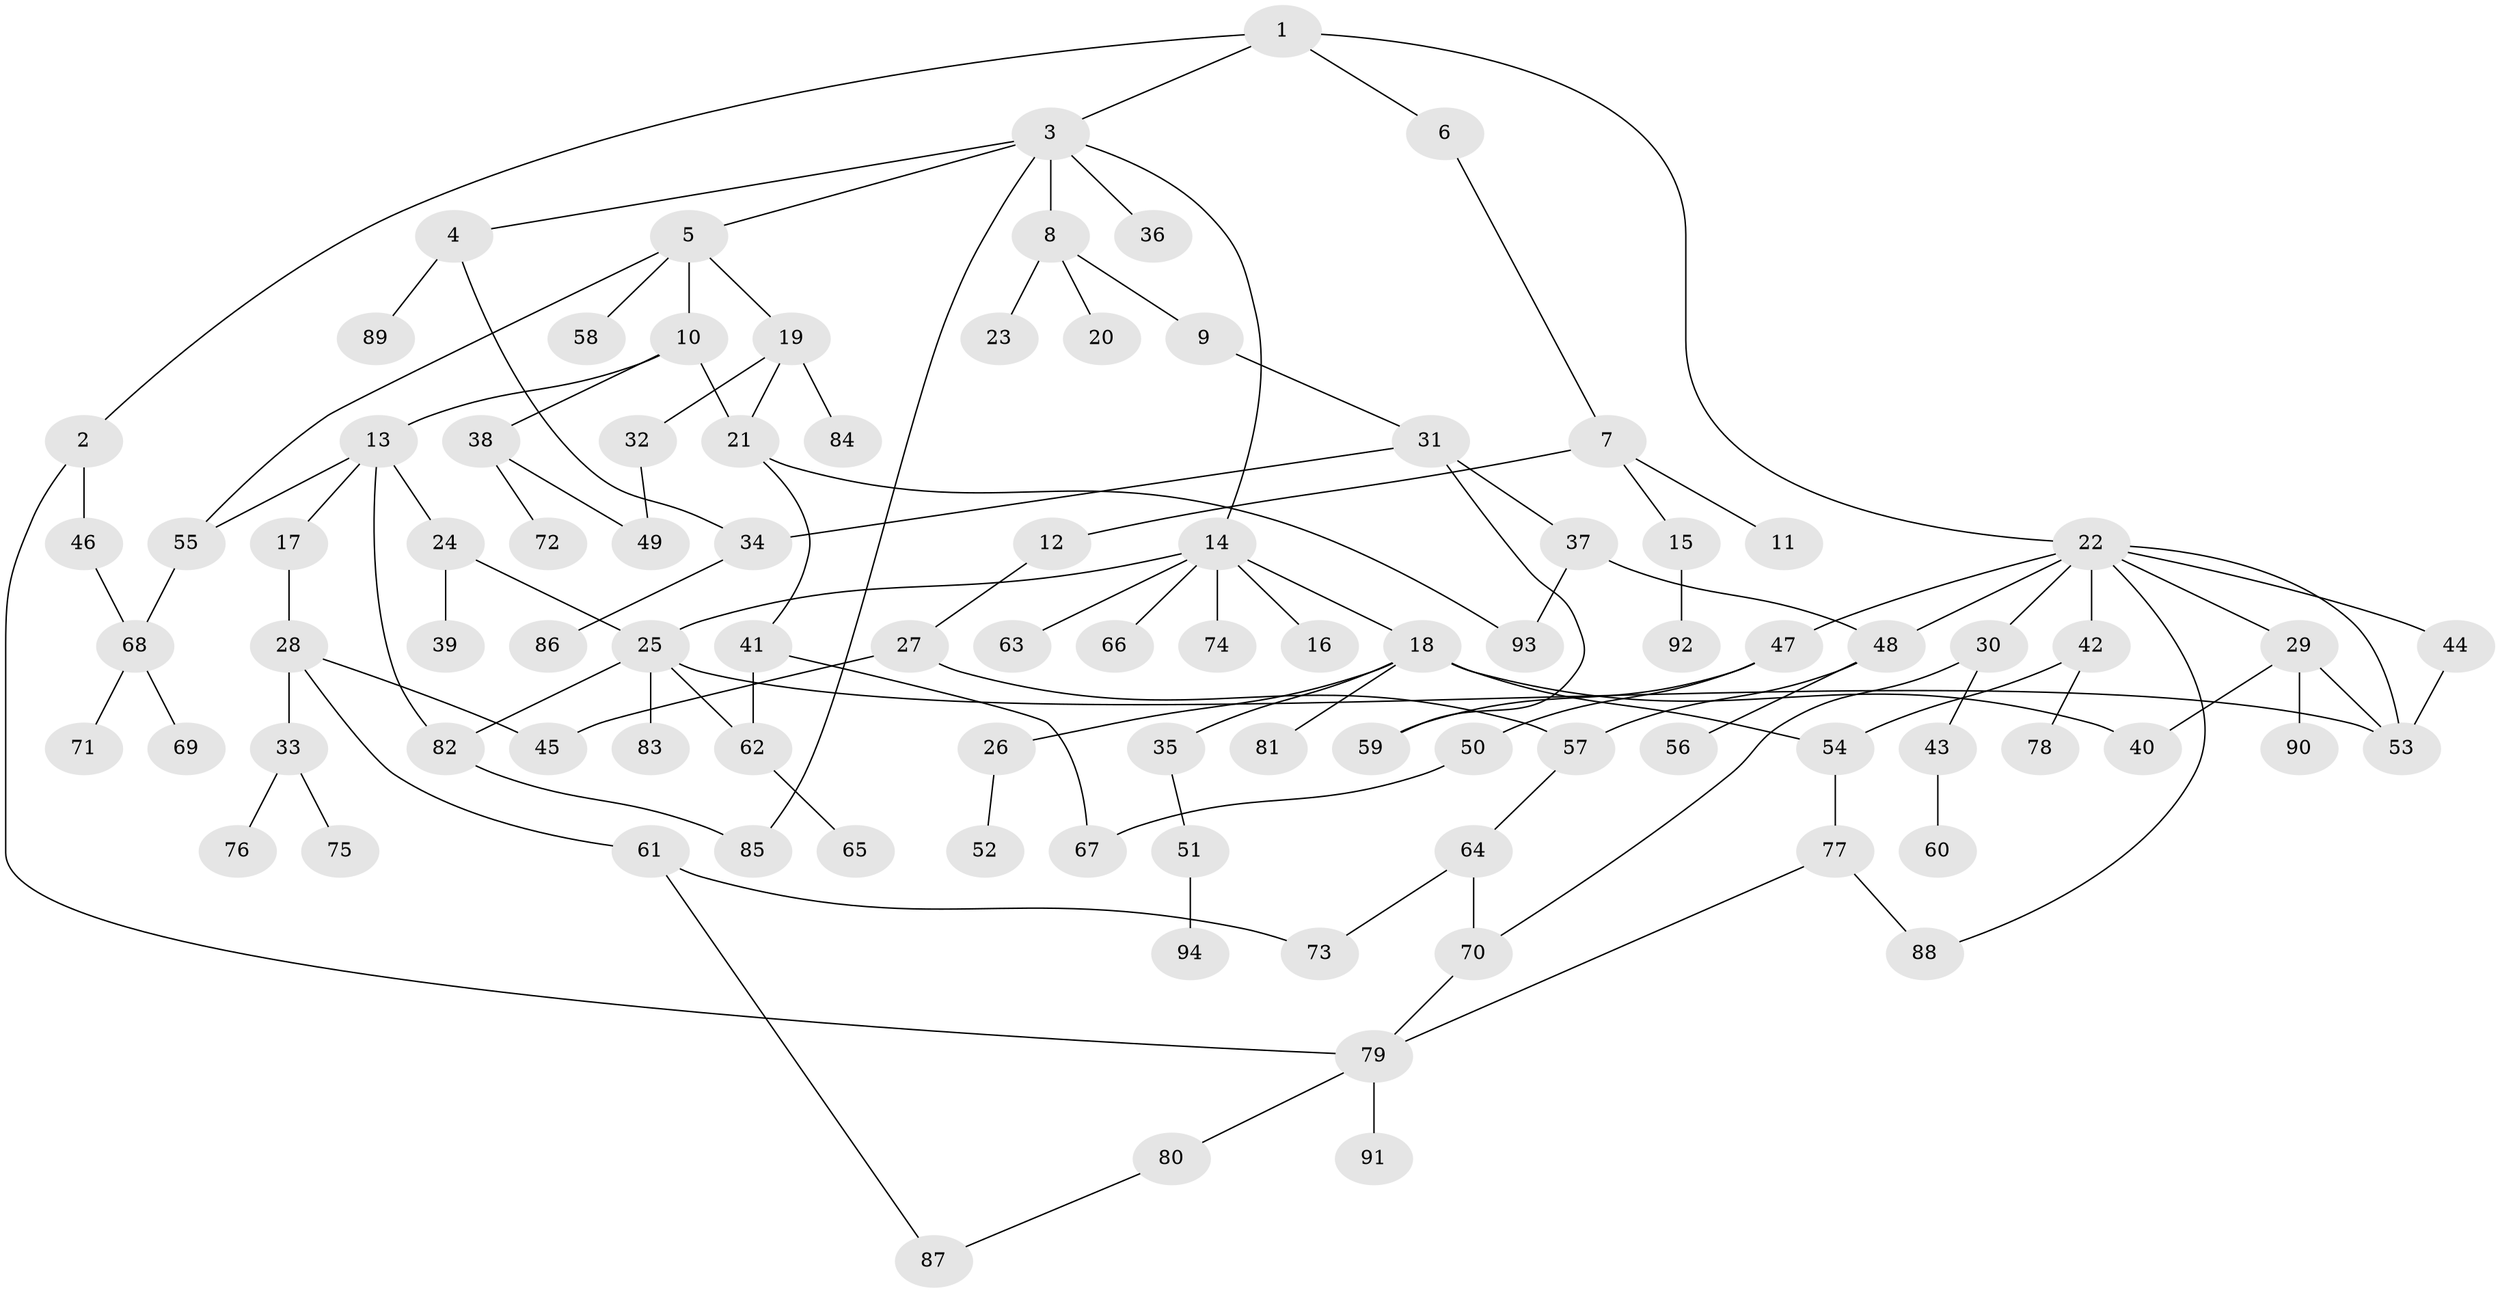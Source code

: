 // coarse degree distribution, {4: 0.12121212121212122, 3: 0.2878787878787879, 6: 0.030303030303030304, 2: 0.3181818181818182, 5: 0.045454545454545456, 1: 0.18181818181818182, 8: 0.015151515151515152}
// Generated by graph-tools (version 1.1) at 2025/49/03/04/25 22:49:14]
// undirected, 94 vertices, 119 edges
graph export_dot {
  node [color=gray90,style=filled];
  1;
  2;
  3;
  4;
  5;
  6;
  7;
  8;
  9;
  10;
  11;
  12;
  13;
  14;
  15;
  16;
  17;
  18;
  19;
  20;
  21;
  22;
  23;
  24;
  25;
  26;
  27;
  28;
  29;
  30;
  31;
  32;
  33;
  34;
  35;
  36;
  37;
  38;
  39;
  40;
  41;
  42;
  43;
  44;
  45;
  46;
  47;
  48;
  49;
  50;
  51;
  52;
  53;
  54;
  55;
  56;
  57;
  58;
  59;
  60;
  61;
  62;
  63;
  64;
  65;
  66;
  67;
  68;
  69;
  70;
  71;
  72;
  73;
  74;
  75;
  76;
  77;
  78;
  79;
  80;
  81;
  82;
  83;
  84;
  85;
  86;
  87;
  88;
  89;
  90;
  91;
  92;
  93;
  94;
  1 -- 2;
  1 -- 3;
  1 -- 6;
  1 -- 22;
  2 -- 46;
  2 -- 79;
  3 -- 4;
  3 -- 5;
  3 -- 8;
  3 -- 14;
  3 -- 36;
  3 -- 85;
  4 -- 34;
  4 -- 89;
  5 -- 10;
  5 -- 19;
  5 -- 55;
  5 -- 58;
  6 -- 7;
  7 -- 11;
  7 -- 12;
  7 -- 15;
  8 -- 9;
  8 -- 20;
  8 -- 23;
  9 -- 31;
  10 -- 13;
  10 -- 38;
  10 -- 21;
  12 -- 27;
  13 -- 17;
  13 -- 24;
  13 -- 82;
  13 -- 55;
  14 -- 16;
  14 -- 18;
  14 -- 63;
  14 -- 66;
  14 -- 74;
  14 -- 25;
  15 -- 92;
  17 -- 28;
  18 -- 26;
  18 -- 35;
  18 -- 40;
  18 -- 81;
  18 -- 54;
  19 -- 21;
  19 -- 32;
  19 -- 84;
  21 -- 41;
  21 -- 93;
  22 -- 29;
  22 -- 30;
  22 -- 42;
  22 -- 44;
  22 -- 47;
  22 -- 48;
  22 -- 88;
  22 -- 53;
  24 -- 25;
  24 -- 39;
  25 -- 62;
  25 -- 83;
  25 -- 82;
  25 -- 53;
  26 -- 52;
  27 -- 45;
  27 -- 57;
  28 -- 33;
  28 -- 45;
  28 -- 61;
  29 -- 90;
  29 -- 53;
  29 -- 40;
  30 -- 43;
  30 -- 70;
  31 -- 37;
  31 -- 59;
  31 -- 34;
  32 -- 49;
  33 -- 75;
  33 -- 76;
  34 -- 86;
  35 -- 51;
  37 -- 93;
  37 -- 48;
  38 -- 49;
  38 -- 72;
  41 -- 62;
  41 -- 67;
  42 -- 54;
  42 -- 78;
  43 -- 60;
  44 -- 53;
  46 -- 68;
  47 -- 50;
  47 -- 59;
  48 -- 56;
  48 -- 57;
  50 -- 67;
  51 -- 94;
  54 -- 77;
  55 -- 68;
  57 -- 64;
  61 -- 73;
  61 -- 87;
  62 -- 65;
  64 -- 73;
  64 -- 70;
  68 -- 69;
  68 -- 71;
  70 -- 79;
  77 -- 79;
  77 -- 88;
  79 -- 80;
  79 -- 91;
  80 -- 87;
  82 -- 85;
}
